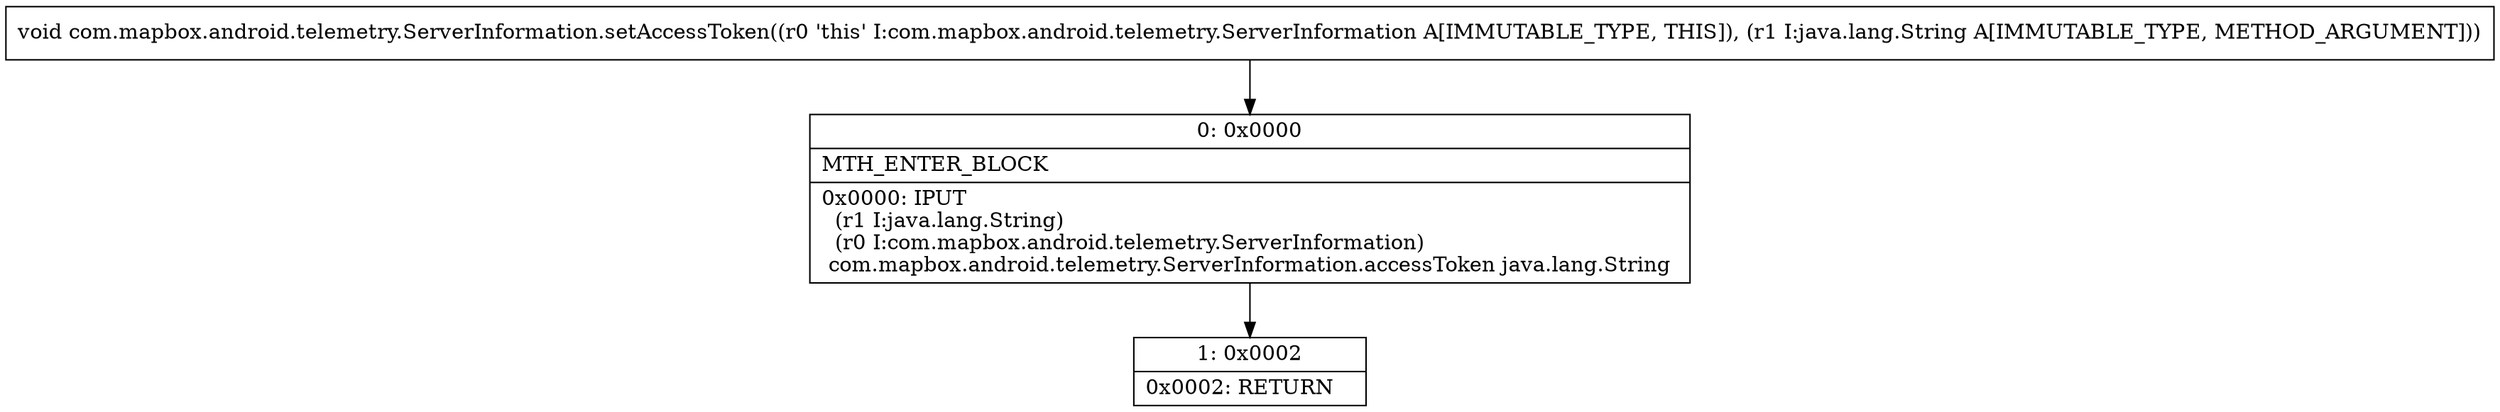digraph "CFG forcom.mapbox.android.telemetry.ServerInformation.setAccessToken(Ljava\/lang\/String;)V" {
Node_0 [shape=record,label="{0\:\ 0x0000|MTH_ENTER_BLOCK\l|0x0000: IPUT  \l  (r1 I:java.lang.String)\l  (r0 I:com.mapbox.android.telemetry.ServerInformation)\l com.mapbox.android.telemetry.ServerInformation.accessToken java.lang.String \l}"];
Node_1 [shape=record,label="{1\:\ 0x0002|0x0002: RETURN   \l}"];
MethodNode[shape=record,label="{void com.mapbox.android.telemetry.ServerInformation.setAccessToken((r0 'this' I:com.mapbox.android.telemetry.ServerInformation A[IMMUTABLE_TYPE, THIS]), (r1 I:java.lang.String A[IMMUTABLE_TYPE, METHOD_ARGUMENT])) }"];
MethodNode -> Node_0;
Node_0 -> Node_1;
}

